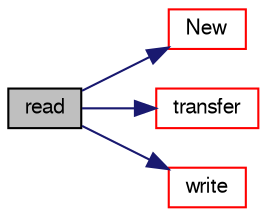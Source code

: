 digraph "read"
{
  bgcolor="transparent";
  edge [fontname="FreeSans",fontsize="10",labelfontname="FreeSans",labelfontsize="10"];
  node [fontname="FreeSans",fontsize="10",shape=record];
  rankdir="LR";
  Node532 [label="read",height=0.2,width=0.4,color="black", fillcolor="grey75", style="filled", fontcolor="black"];
  Node532 -> Node533 [color="midnightblue",fontsize="10",style="solid",fontname="FreeSans"];
  Node533 [label="New",height=0.2,width=0.4,color="red",URL="$a21754.html#a2b2f903003567628689b2cd91cd947c2",tooltip="Select constructed from filename (explicit extension) "];
  Node532 -> Node583 [color="midnightblue",fontsize="10",style="solid",fontname="FreeSans"];
  Node583 [label="transfer",height=0.2,width=0.4,color="red",URL="$a21754.html#a5c3a0d1aaac0c6ce7128a5a97b3d1425",tooltip="Transfer the contents of the argument and annul the argument. "];
  Node532 -> Node585 [color="midnightblue",fontsize="10",style="solid",fontname="FreeSans"];
  Node585 [label="write",height=0.2,width=0.4,color="red",URL="$a21754.html#ac93279b51e2eb12dc1a54daf46bbca98",tooltip="Write to file. "];
}
